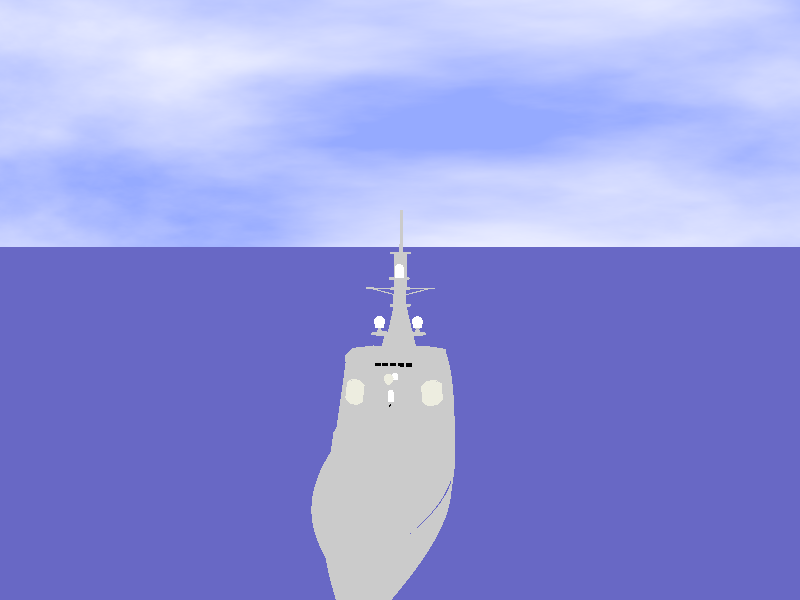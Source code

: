 #include "colors.inc" 
#include "shapes.inc"
#include "woods.inc"
#include "metals.inc"
#include "stones.inc"
#include "textures.inc"

#declare View = 1; // if this is 0, an image for test would be rendered.


sky_sphere{
  pigment{
    wrinkles
    color_map{
      [ 0.3 color rgb<0.3,0.4,1.2>]
      [ 0.9 White ]
    }
    scale <1, 0.2, 0.2>
  }
}

#macro BaseMaterial()
  pigment {Gray60}
  finish{
    ambient 0.2
    diffuse 0.2
    phong 0.3
    reflection 0.03
  }
#end

#if (View)
camera{
  location <10, 30, -60>
  look_at<0, 20, 70>
  angle 60
}

light_source{<-5,30,0> color 2*White}

object{
  Plane_XZ
    texture{
      pigment{ NavyBlue }
      finish { Metal }
      normal { waves 0.5 frequency 20 scale 10 }
    }
    translate<0,-10,0>
}

sky_sphere{
  pigment{
    wrinkles
    color_map{
      [ 0.3 color rgb<0.3,0.4,1.2>]
      [ 0.9 White ]
    }
    scale <1, 0.2, 0.2>
  }
}



#macro SidePanel()
union{
  object{
    bicubic_patch {
       type 1
       flatness 0
       u_steps 4
       v_steps 4
       <0, 0,0>,    <5.0,-1,10>,   <10.5,  -4.6,   30>, <10.5,  -4.6,   51.5>,
       <0,-1,3>,    <5.0,-2,10>,   <10.28, -6.466, 30>, <10.28, -6.466, 51.5>,
       <0,-5,5>,    <1,  -5,10>,   <10.06, -8.333, 30>, <10.06, -8.333, 51.5>,
       <0,-10.2,6>, <1, -10.2,10>, <9.84,  -10.2,  30>, <9.84,  -10.2,  51.5>
       BaseMaterial()
    }
  }
  object{
    bicubic_patch {
       type 1
       flatness 0
       u_steps 4
       v_steps 4
       <10.5,   -4.6,   51.5>, <10.5, -4.6,   100>, <10,-4.6, 130>, <7.8,-4.6,165>,
       <10.28,  -6.466, 51.5>, <10.28,-6.466, 100>, <10,-6.0, 130>, <7.6,-6,165>,
       <10.06,  -8.333, 51.5>, <10.06,-8.333, 100>, <10,-8.8, 130>, <7.2,-8.8,165>,
       <9.84,   -10.2,  51.5>, <9.84, -10.2,  100>, <9, -10.2,130>, <7,-10.2,165>
       BaseMaterial()
     }
  }
}
#end
object{
  SidePanel()
}
object{
  SidePanel()
  scale<-1,1,1>
}

#macro Deck()
  union {
    object {
      bicubic_patch{
        type 1
        flatness 0
        u_steps 4
        v_steps 4
        <0,0,0>, <5.0,-1,10>, <10, -4.6, 30>,  <10.5, -4.6, 51.5>,
        <0,0,0>, <4,-1,10>,   <9,  -4.6, 30>,  <9,    -4.6, 51.5>,
        <0,0,0>, <1,-1,10>,   <1,  -4.6, 30>,  <1,    -4.6, 51.5>,
        <0,0,0>, <0,-1,10>,   <0,  -4.6, 30>,  <0,    -4.6, 51.5>
        BaseMaterial()
      }
    }
    object {
      bicubic_patch {
         type 1
         flatness 0
         u_steps 4
         v_steps 4
         <10.5, -4.6, 51.5>, <10.5, -4.6,   100>, <10,-4.6, 130>, <7.8, -4.6,165>,
         <9,    -4.6, 51.5>, <9,    -4.6,   100>, <9, -4.6, 130>, <6,   -4.6,165>,
         <1,    -4.6, 51.5>, <1,    -4.6,   100>, <1, -4.6, 130>, <1,   -4.6,165>,
         <0,    -4.6, 51.5>, <0,    -4.6,   100>, <0, -4.6, 130>, <0,   -4.6,165>
         BaseMaterial()
       }
    }
    translate<0,-0.1,0>
  }
#end

object{
  Deck()
}
object{
  Deck()
  scale<-1,1,1>
}

#macro CIWS()
  union {
    cylinder {
      0,
      y*0.2,1.3
      BaseMaterial()
    }
    difference {
      prism {
        linear_sweep
        linear_spline
        0, 1.9,
        4,
        <-0.7, 0>, <-0.5, 2>, <0.5, 2>, <0.7, 0>
        rotate <-90, 90, 0>
        translate <0.95, 0, 0>
      }
      box {<-0.6, 0.5, -2>, <0.6, 3, 2>}
      BaseMaterial()
    }
    #macro CIWSBOX()
      box {<-0.6, 0, -0.6>,<0.6, 0.59, 0.6>}
    #end
    #macro CIWSTRUSS()
      prism {
        conic_sweep
        linear_spline
        0.5, 1,
        4,
        <-0.6, -0.28>, <-0.6, 0.28>, <0.6, 0.28>, <0.6, -0.28>
        translate <0, -1, 0>
        scale <1, 1.2, 1>
      }
    #end
    #macro CIWSTRUSSHOLE()
      union {
        prism {
          linear_sweep linear_spline -5, 5, 3,
          <-0.5, 0.05>,<0, 0.35>, <0.5, 0.05>
        }
        prism {
          linear_sweep linear_spline -5, 5, 3,
          <-0.2, 0.55>,<0, 0.42>, <0.2, 0.55>
        }
        prism {
          linear_sweep linear_spline -5, 5, 3,
          <-0.26, 0.51>, <-0.06, 0.38>, <-0.48, 0.11>
        }
        prism {
          linear_sweep linear_spline -5, 5, 3,
          <0.26, 0.51>, <0.06, 0.38>, <0.48, 0.11>
        }
        rotate <90, 0, 0>
      }
    #end
    union {
      difference {
        blob {
          threshold 0.1
          cylinder {
            0,
            y*1.5, 0.5,
            10
          }
          translate <0, 0.5, 0>
        }
        CIWSBOX()
        pigment {White}
        translate <0, -0.3, 0>
      }
      difference {
        CIWSBOX()
        box {
          <-0.5, 0.1, -1>,<0.5, 0.49, 1>
        }
        BaseMaterial()
        translate <0, -0.3, 0>
      }
      difference {
        CIWSTRUSS()
        object {
          CIWSTRUSS()
          scale 0.9
          translate <0, 0.1, 0>
        }
        CIWSTRUSSHOLE()
        object {
          CIWSTRUSSHOLE()
          scale <0.5, 1, 1>
          rotate <0, 90, 0>
        }
        BaseMaterial()
        rotate <90, 0, 0>
        translate <0, 0, -0.6>
      }
      cylinder {
        0,
        y*2.5, 0.1
        pigment {Black}
        rotate <-90, 0, 0>
      }
      cylinder {
        0,
        y*1, 0.4
        BaseMaterial()
        rotate <-90, 0, 0>
        translate <0, -0.7, 0.5>
      }
      translate <0, 1.7, 0>
    }
  }
#end

#macro RADAR1()
  union {
    union {
      sphere {
        <0, 1.6, 0>, 0.8
      }
      torus {
        0.78, 0.05
        translate <0, 1.6, 0>
      }
      cylinder {
        y*0.7, y * 1.6, 0.4
      }
      pigment {Wheat}
    }
    cylinder {
      0, y * 1.6, 0.3
      BaseMaterial()
    }
  }
#end

#macro RADAR2()
  union {
    difference {
      union {
        blob {
          threshold 0.1
          cylinder {
            0,
            y*1.5, 0.5,
            10
          }
          translate <0, 0.5, 0>
        }
        torus {
          0.46, 0.05
          translate <0, 1.5, 0>
        }
      }
      box {<-1, 0, -1>, <1, 1.3, 1>}
      pigment {White}
    }
    cone {
      0, 0.5,
      y*1.5, 0.1
      BaseMaterial()
    }
  }
#end

#macro RADAR3()
  difference {
    blob {
      threshold 0.1
      cylinder {
        0,
        y*1.7, 0.9,
        10
      }
    }
    box {<-1, -10, -1>, <1, 0, 1>}
    pigment {White}
  }
#end

#macro RADAR4()
  union {
    union {
      sphere {
        <0, 2.1, 0>, 1
      }
      cone {
        <0, 1, 0>, 0.8,
        <0, 2.05, 0>, 0.999
      }
      pigment {White}
    }
    union {
      cone {
        <0, 1, 0>, 0.8
        <0, 0.8, 0>, 0.3
      }
      cone {
        <0, 0.8, 0>, 0.3,
        <0, 0, 0>, 0.5
      }
      BaseMaterial()
    }
  }
#end

#macro Illuminator()
  union {
    union {
      difference {
        intersection {
          sphere {
            <0, 2, 0>, 2
          }
          cylinder {
            0, y * 2, 1
          }
        }
        quadric{
          <0.31,0,0.31>, <0,0,0>, <0,-1,0>, 0
          translate y*0.1
        }
        translate <0, 0.3, 0>
        BaseMaterial()
      }
      cylinder {
        y * -0.2, y * 0.3, 0.3
      }
      rotate <-70, 0, 0>
      translate <0, 1.5, 0>
    }
    cylinder {
      0, y * 1.5, 0.4
    }
    BaseMaterial()
  }
#end

#macro SPY1()
  union {
    prism {
      linear_sweep
      linear_spline
      0, 0.2, 8,
      <2.12,  1.4>,  <0.88, 2.12>, <-0.88, 2.12>, <-2.12, 1.4>,
      <-2.12, -1.4>, <-0.88, -2.12>, <0.88, -2.12>, <2.12, -1.4>
      pigment {Wheat}
    }
    #macro SPY1BOLT()
      cylinder {
        0, y*0.3, 0.04
        BaseMaterial()
      }
    #end
    object { SPY1BOLT() translate <1, 0, 1.8> }
    object { SPY1BOLT() translate <-1, 0, 1.8> }
    object { SPY1BOLT() translate <1, 0, -1.8> }
    object { SPY1BOLT() translate <-1, 0, -1.8> }
  }
#end

#declare bridgeHeight = 15.7;
#declare ratioBridgeBody = 0.8;
#declare bridgeSweepOffset = 16.8;

#macro BridgeBase(height)
  prism {
    conic_sweep
    linear_spline
    (1 - (1 - ratioBridgeBody) * height / bridgeHeight), 1,
    8,
    <6.3, (0 - bridgeSweepOffset)>,   <10.5, (6.3 - bridgeSweepOffset)>,  <10.5, (29.8 - bridgeSweepOffset)>, <6.3, (34 - bridgeSweepOffset)>,
    <-6.3, (34 - bridgeSweepOffset)>, <-10.5, (29.8 - bridgeSweepOffset)>,<-10.5, (6.3 - bridgeSweepOffset)>, <-6.3, (0 - bridgeSweepOffset)>
    BaseMaterial()
    translate<0, -1, bridgeSweepOffset>
    scale<1, -1 / (1 - ratioBridgeBody) * bridgeHeight, 1>
  }
#end
#macro BridgeBody(height, sfactor)
  prism {
    conic_sweep
    linear_spline
    ratioBridgeBody, 1,
    8,
    <4.3, (4.2 - bridgeSweepOffset)>,   <10.5, (9.4 - bridgeSweepOffset)>,    <10.5, (21.07 - bridgeSweepOffset)>, <6.3, (25.3 - bridgeSweepOffset)>,
    <-6.3, (25.3 - bridgeSweepOffset)>, <-10.5, (21.07 - bridgeSweepOffset)>, <-10.5, (9.4 - bridgeSweepOffset)>,  <-4.3, (4.2 - bridgeSweepOffset)>
    BaseMaterial()
    translate<0, -1, 0>
    scale sfactor
    translate<0, 0, bridgeSweepOffset>
    scale<1, -1 / (1 - ratioBridgeBody) * height, 1>
  }
#end

#macro MastBaseSpace()
  intersection {
    prism {
      linear_sweep
      linear_spline
      0, -30,
      3,
      <-2.9, 15>, <0, 28.8>, <2.9, 15>
      rotate <-90, 0, 0>
    }
    prism {
      linear_sweep
      linear_spline
      10, -10,
      3,
      <9.46, 0>, <19, 49>, <29.8, 0>
      rotate <-90, -90, 0>
    }
  }
#end

#macro Bridge()
  union {
    BridgeBody(bridgeHeight, 1)
    difference {
      object {
        BridgeBody(bridgeHeight, 0.83)
        scale <1, -1, 1>
        translate <0, bridgeHeight, 0>
      }
      #macro Window(X)
        box {
          <X, 14.5, 0>, <X + 1, 15.3, 6.5>
          pigment {Black}
        }
      #end
      #local N=0;
      #while (N<5)
        Window(-3 + N * 1.3)
        #local N = N + 1;
      #end
    }
    BridgeBase(3.2)
    intersection {
      BridgeBase(5.7)
      box {<-5.2, 0, 0>, <5.2, 5.7 ,10>}
      BaseMaterial()
    }
    difference {
      intersection {
        BridgeBase(9)
        box {<-3.1, 0, 0>, <3.2, 8 ,10>}
      }
      box {<-1.4, 7.5, 0>, <1.4, 9.7, 10>}
      BaseMaterial()
    }
    object {
      CIWS()
      translate <0, 7.5, 3.4>
    }
    box {
      <-1.75, 11.25, 4.2>, <1.75, 11.368, 8>
      BaseMaterial()
    }
    object {
      RADAR1()
      translate <-0.5, 11.368, 4.7>
    }
    object {
      RADAR2()
      translate <0.5, 11.368, 5.4>
    }
    #macro LSPY1()
      object {
        SPY1()
        rotate <-81, -40, 0>
        translate <6.5, 10, 8>
      }
    #end
    object {
      LSPY1()
    }
    object {
      LSPY1()
      scale <-1, 1, 1>
    }
    intersection {
      MastBaseSpace()
      box {<-5, 0, 0>, <5, 18.8, 30>}
      BaseMaterial()
    }
    object {
      Illuminator()
      translate <0, 18.8, 17>
    }
    cylinder {
      0, y*0.3, 2
      translate <3, 18.5, 19>
      BaseMaterial()
    }
    object {
      RADAR4()
      translate <3.5, 18.8, 19>
    }
    cylinder {
      0, y*0.3, 2
      translate <-3, 18.5, 19>
      BaseMaterial()
    }
    object {
      RADAR4()
      translate <-3.5, 18.8, 19>
    }
    intersection {
      MastBaseSpace()
      prism {
        linear_sweep
        linear_spline
        10, -10,
        3,
        <17, 0>, <22.6, 28.8>, <29.8, 0>
        rotate <-90, -90, 0>
      }
      BaseMaterial()
    }
    intersection {
      prism {
        linear_sweep
        linear_spline
        10, -10,
        4,
        <17.1, 0>, <23.4, 33.2>, <24.7, 33.2>, <19.1, 0>
        rotate <-90, -90, 0>
      }
      box {<-1.17, 15, 0>, <1.17, 33.4, 30>}
      BaseMaterial()
    }
    cylinder {
      0, y*0.3, 2
      translate <0, 23.4, 23>
      BaseMaterial()
    }
    cylinder {
      0, y*0.3, 2
      translate <0, 26.6, 23>
      BaseMaterial()
    }
    #macro RBAR()
      union {
        box {
          <0, 26.6, 23.2> , <6.5, 26.9, 23.5>
          BaseMaterial()
        }
        box {
          <0, 0, 0> , <5.5, 0.2, 0.2>
          rotate <0, 0, 15>
          translate <0, 25.15, 23.4>
          BaseMaterial()
        }
      }
    #end
    object {
      RBAR()
    }
    object {
      RBAR()
      scale x*-1
    }
    cylinder {
      0, y*0.3, 2
      translate <0, 28.6, 21>
      BaseMaterial()
    }
    object {
      RADAR3()
      translate <0, 28.9, 21>
    }
    cylinder {
      0, y*0.5, 2
      translate <0, 33.2, 24>
      BaseMaterial()
    }
    cylinder {
      0, y*8.5, 0.3
      rotate <10, 0, 0>
      translate <0, 33.2, 25>
      BaseMaterial()
    }
    translate<0, -4.6, 47.3>
  }
#end

object{
  Bridge()
}

#else
// Testing section
light_source{<-5,30,0> color 2*White}

object{
  Plane_XZ
  texture{
    pigment{ NavyBlue }
    finish { Metal }
    normal { waves 0.5 frequency 20 scale 10 }
  }
  translate<0,0,0>
}

camera{
  location <10, 5, -10>
  look_at<0, 2, 0>
  angle 30
}

object {
  Illuminator()
}

#end
